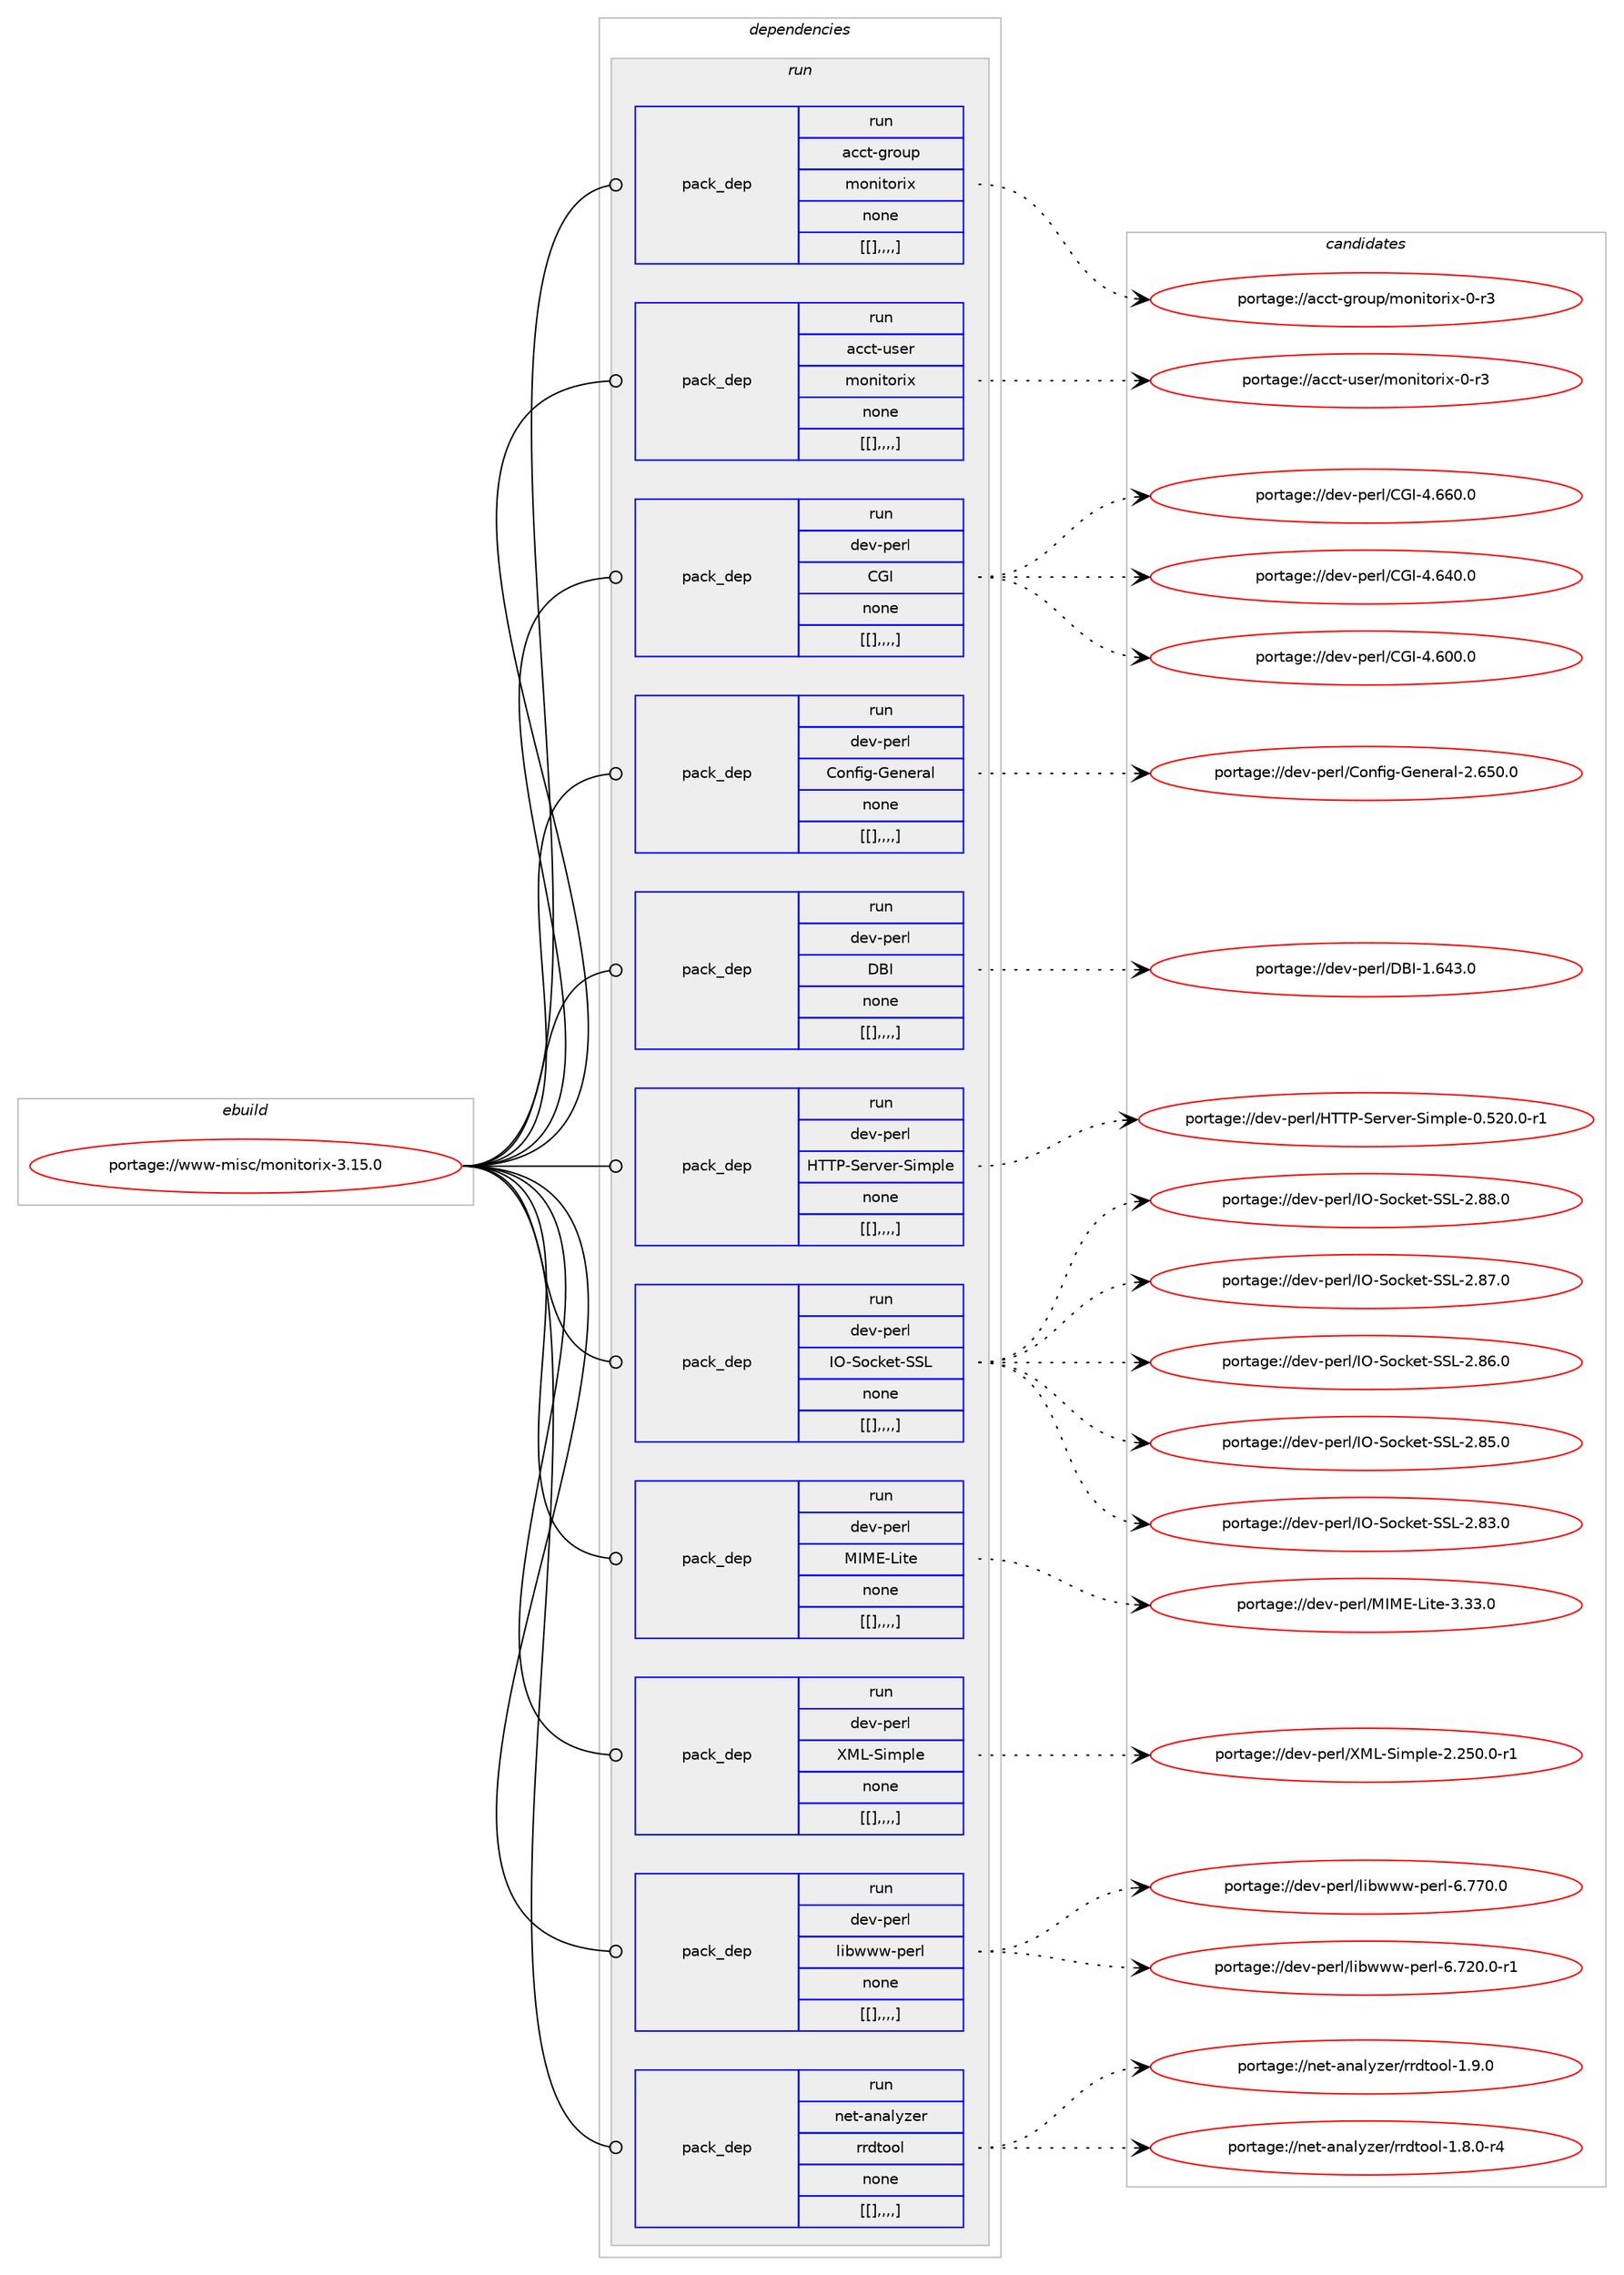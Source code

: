 digraph prolog {

# *************
# Graph options
# *************

newrank=true;
concentrate=true;
compound=true;
graph [rankdir=LR,fontname=Helvetica,fontsize=10,ranksep=1.5];#, ranksep=2.5, nodesep=0.2];
edge  [arrowhead=vee];
node  [fontname=Helvetica,fontsize=10];

# **********
# The ebuild
# **********

subgraph cluster_leftcol {
color=gray;
label=<<i>ebuild</i>>;
id [label="portage://www-misc/monitorix-3.15.0", color=red, width=4, href="../www-misc/monitorix-3.15.0.svg"];
}

# ****************
# The dependencies
# ****************

subgraph cluster_midcol {
color=gray;
label=<<i>dependencies</i>>;
subgraph cluster_compile {
fillcolor="#eeeeee";
style=filled;
label=<<i>compile</i>>;
}
subgraph cluster_compileandrun {
fillcolor="#eeeeee";
style=filled;
label=<<i>compile and run</i>>;
}
subgraph cluster_run {
fillcolor="#eeeeee";
style=filled;
label=<<i>run</i>>;
subgraph pack342469 {
dependency471314 [label=<<TABLE BORDER="0" CELLBORDER="1" CELLSPACING="0" CELLPADDING="4" WIDTH="220"><TR><TD ROWSPAN="6" CELLPADDING="30">pack_dep</TD></TR><TR><TD WIDTH="110">run</TD></TR><TR><TD>acct-group</TD></TR><TR><TD>monitorix</TD></TR><TR><TD>none</TD></TR><TR><TD>[[],,,,]</TD></TR></TABLE>>, shape=none, color=blue];
}
id:e -> dependency471314:w [weight=20,style="solid",arrowhead="odot"];
subgraph pack342470 {
dependency471315 [label=<<TABLE BORDER="0" CELLBORDER="1" CELLSPACING="0" CELLPADDING="4" WIDTH="220"><TR><TD ROWSPAN="6" CELLPADDING="30">pack_dep</TD></TR><TR><TD WIDTH="110">run</TD></TR><TR><TD>acct-user</TD></TR><TR><TD>monitorix</TD></TR><TR><TD>none</TD></TR><TR><TD>[[],,,,]</TD></TR></TABLE>>, shape=none, color=blue];
}
id:e -> dependency471315:w [weight=20,style="solid",arrowhead="odot"];
subgraph pack342471 {
dependency471316 [label=<<TABLE BORDER="0" CELLBORDER="1" CELLSPACING="0" CELLPADDING="4" WIDTH="220"><TR><TD ROWSPAN="6" CELLPADDING="30">pack_dep</TD></TR><TR><TD WIDTH="110">run</TD></TR><TR><TD>dev-perl</TD></TR><TR><TD>CGI</TD></TR><TR><TD>none</TD></TR><TR><TD>[[],,,,]</TD></TR></TABLE>>, shape=none, color=blue];
}
id:e -> dependency471316:w [weight=20,style="solid",arrowhead="odot"];
subgraph pack342472 {
dependency471317 [label=<<TABLE BORDER="0" CELLBORDER="1" CELLSPACING="0" CELLPADDING="4" WIDTH="220"><TR><TD ROWSPAN="6" CELLPADDING="30">pack_dep</TD></TR><TR><TD WIDTH="110">run</TD></TR><TR><TD>dev-perl</TD></TR><TR><TD>Config-General</TD></TR><TR><TD>none</TD></TR><TR><TD>[[],,,,]</TD></TR></TABLE>>, shape=none, color=blue];
}
id:e -> dependency471317:w [weight=20,style="solid",arrowhead="odot"];
subgraph pack342473 {
dependency471318 [label=<<TABLE BORDER="0" CELLBORDER="1" CELLSPACING="0" CELLPADDING="4" WIDTH="220"><TR><TD ROWSPAN="6" CELLPADDING="30">pack_dep</TD></TR><TR><TD WIDTH="110">run</TD></TR><TR><TD>dev-perl</TD></TR><TR><TD>DBI</TD></TR><TR><TD>none</TD></TR><TR><TD>[[],,,,]</TD></TR></TABLE>>, shape=none, color=blue];
}
id:e -> dependency471318:w [weight=20,style="solid",arrowhead="odot"];
subgraph pack342474 {
dependency471319 [label=<<TABLE BORDER="0" CELLBORDER="1" CELLSPACING="0" CELLPADDING="4" WIDTH="220"><TR><TD ROWSPAN="6" CELLPADDING="30">pack_dep</TD></TR><TR><TD WIDTH="110">run</TD></TR><TR><TD>dev-perl</TD></TR><TR><TD>HTTP-Server-Simple</TD></TR><TR><TD>none</TD></TR><TR><TD>[[],,,,]</TD></TR></TABLE>>, shape=none, color=blue];
}
id:e -> dependency471319:w [weight=20,style="solid",arrowhead="odot"];
subgraph pack342475 {
dependency471320 [label=<<TABLE BORDER="0" CELLBORDER="1" CELLSPACING="0" CELLPADDING="4" WIDTH="220"><TR><TD ROWSPAN="6" CELLPADDING="30">pack_dep</TD></TR><TR><TD WIDTH="110">run</TD></TR><TR><TD>dev-perl</TD></TR><TR><TD>IO-Socket-SSL</TD></TR><TR><TD>none</TD></TR><TR><TD>[[],,,,]</TD></TR></TABLE>>, shape=none, color=blue];
}
id:e -> dependency471320:w [weight=20,style="solid",arrowhead="odot"];
subgraph pack342476 {
dependency471321 [label=<<TABLE BORDER="0" CELLBORDER="1" CELLSPACING="0" CELLPADDING="4" WIDTH="220"><TR><TD ROWSPAN="6" CELLPADDING="30">pack_dep</TD></TR><TR><TD WIDTH="110">run</TD></TR><TR><TD>dev-perl</TD></TR><TR><TD>MIME-Lite</TD></TR><TR><TD>none</TD></TR><TR><TD>[[],,,,]</TD></TR></TABLE>>, shape=none, color=blue];
}
id:e -> dependency471321:w [weight=20,style="solid",arrowhead="odot"];
subgraph pack342477 {
dependency471322 [label=<<TABLE BORDER="0" CELLBORDER="1" CELLSPACING="0" CELLPADDING="4" WIDTH="220"><TR><TD ROWSPAN="6" CELLPADDING="30">pack_dep</TD></TR><TR><TD WIDTH="110">run</TD></TR><TR><TD>dev-perl</TD></TR><TR><TD>XML-Simple</TD></TR><TR><TD>none</TD></TR><TR><TD>[[],,,,]</TD></TR></TABLE>>, shape=none, color=blue];
}
id:e -> dependency471322:w [weight=20,style="solid",arrowhead="odot"];
subgraph pack342478 {
dependency471323 [label=<<TABLE BORDER="0" CELLBORDER="1" CELLSPACING="0" CELLPADDING="4" WIDTH="220"><TR><TD ROWSPAN="6" CELLPADDING="30">pack_dep</TD></TR><TR><TD WIDTH="110">run</TD></TR><TR><TD>dev-perl</TD></TR><TR><TD>libwww-perl</TD></TR><TR><TD>none</TD></TR><TR><TD>[[],,,,]</TD></TR></TABLE>>, shape=none, color=blue];
}
id:e -> dependency471323:w [weight=20,style="solid",arrowhead="odot"];
subgraph pack342479 {
dependency471324 [label=<<TABLE BORDER="0" CELLBORDER="1" CELLSPACING="0" CELLPADDING="4" WIDTH="220"><TR><TD ROWSPAN="6" CELLPADDING="30">pack_dep</TD></TR><TR><TD WIDTH="110">run</TD></TR><TR><TD>net-analyzer</TD></TR><TR><TD>rrdtool</TD></TR><TR><TD>none</TD></TR><TR><TD>[[],,,,]</TD></TR></TABLE>>, shape=none, color=blue];
}
id:e -> dependency471324:w [weight=20,style="solid",arrowhead="odot"];
}
}

# **************
# The candidates
# **************

subgraph cluster_choices {
rank=same;
color=gray;
label=<<i>candidates</i>>;

subgraph choice342469 {
color=black;
nodesep=1;
choice979999116451031141111171124710911111010511611111410512045484511451 [label="portage://acct-group/monitorix-0-r3", color=red, width=4,href="../acct-group/monitorix-0-r3.svg"];
dependency471314:e -> choice979999116451031141111171124710911111010511611111410512045484511451:w [style=dotted,weight="100"];
}
subgraph choice342470 {
color=black;
nodesep=1;
choice979999116451171151011144710911111010511611111410512045484511451 [label="portage://acct-user/monitorix-0-r3", color=red, width=4,href="../acct-user/monitorix-0-r3.svg"];
dependency471315:e -> choice979999116451171151011144710911111010511611111410512045484511451:w [style=dotted,weight="100"];
}
subgraph choice342471 {
color=black;
nodesep=1;
choice10010111845112101114108476771734552465454484648 [label="portage://dev-perl/CGI-4.660.0", color=red, width=4,href="../dev-perl/CGI-4.660.0.svg"];
choice10010111845112101114108476771734552465452484648 [label="portage://dev-perl/CGI-4.640.0", color=red, width=4,href="../dev-perl/CGI-4.640.0.svg"];
choice10010111845112101114108476771734552465448484648 [label="portage://dev-perl/CGI-4.600.0", color=red, width=4,href="../dev-perl/CGI-4.600.0.svg"];
dependency471316:e -> choice10010111845112101114108476771734552465454484648:w [style=dotted,weight="100"];
dependency471316:e -> choice10010111845112101114108476771734552465452484648:w [style=dotted,weight="100"];
dependency471316:e -> choice10010111845112101114108476771734552465448484648:w [style=dotted,weight="100"];
}
subgraph choice342472 {
color=black;
nodesep=1;
choice1001011184511210111410847671111101021051034571101110101114971084550465453484648 [label="portage://dev-perl/Config-General-2.650.0", color=red, width=4,href="../dev-perl/Config-General-2.650.0.svg"];
dependency471317:e -> choice1001011184511210111410847671111101021051034571101110101114971084550465453484648:w [style=dotted,weight="100"];
}
subgraph choice342473 {
color=black;
nodesep=1;
choice10010111845112101114108476866734549465452514648 [label="portage://dev-perl/DBI-1.643.0", color=red, width=4,href="../dev-perl/DBI-1.643.0.svg"];
dependency471318:e -> choice10010111845112101114108476866734549465452514648:w [style=dotted,weight="100"];
}
subgraph choice342474 {
color=black;
nodesep=1;
choice1001011184511210111410847728484804583101114118101114458310510911210810145484653504846484511449 [label="portage://dev-perl/HTTP-Server-Simple-0.520.0-r1", color=red, width=4,href="../dev-perl/HTTP-Server-Simple-0.520.0-r1.svg"];
dependency471319:e -> choice1001011184511210111410847728484804583101114118101114458310510911210810145484653504846484511449:w [style=dotted,weight="100"];
}
subgraph choice342475 {
color=black;
nodesep=1;
choice100101118451121011141084773794583111991071011164583837645504656564648 [label="portage://dev-perl/IO-Socket-SSL-2.88.0", color=red, width=4,href="../dev-perl/IO-Socket-SSL-2.88.0.svg"];
choice100101118451121011141084773794583111991071011164583837645504656554648 [label="portage://dev-perl/IO-Socket-SSL-2.87.0", color=red, width=4,href="../dev-perl/IO-Socket-SSL-2.87.0.svg"];
choice100101118451121011141084773794583111991071011164583837645504656544648 [label="portage://dev-perl/IO-Socket-SSL-2.86.0", color=red, width=4,href="../dev-perl/IO-Socket-SSL-2.86.0.svg"];
choice100101118451121011141084773794583111991071011164583837645504656534648 [label="portage://dev-perl/IO-Socket-SSL-2.85.0", color=red, width=4,href="../dev-perl/IO-Socket-SSL-2.85.0.svg"];
choice100101118451121011141084773794583111991071011164583837645504656514648 [label="portage://dev-perl/IO-Socket-SSL-2.83.0", color=red, width=4,href="../dev-perl/IO-Socket-SSL-2.83.0.svg"];
dependency471320:e -> choice100101118451121011141084773794583111991071011164583837645504656564648:w [style=dotted,weight="100"];
dependency471320:e -> choice100101118451121011141084773794583111991071011164583837645504656554648:w [style=dotted,weight="100"];
dependency471320:e -> choice100101118451121011141084773794583111991071011164583837645504656544648:w [style=dotted,weight="100"];
dependency471320:e -> choice100101118451121011141084773794583111991071011164583837645504656534648:w [style=dotted,weight="100"];
dependency471320:e -> choice100101118451121011141084773794583111991071011164583837645504656514648:w [style=dotted,weight="100"];
}
subgraph choice342476 {
color=black;
nodesep=1;
choice100101118451121011141084777737769457610511610145514651514648 [label="portage://dev-perl/MIME-Lite-3.33.0", color=red, width=4,href="../dev-perl/MIME-Lite-3.33.0.svg"];
dependency471321:e -> choice100101118451121011141084777737769457610511610145514651514648:w [style=dotted,weight="100"];
}
subgraph choice342477 {
color=black;
nodesep=1;
choice1001011184511210111410847887776458310510911210810145504650534846484511449 [label="portage://dev-perl/XML-Simple-2.250.0-r1", color=red, width=4,href="../dev-perl/XML-Simple-2.250.0-r1.svg"];
dependency471322:e -> choice1001011184511210111410847887776458310510911210810145504650534846484511449:w [style=dotted,weight="100"];
}
subgraph choice342478 {
color=black;
nodesep=1;
choice100101118451121011141084710810598119119119451121011141084554465555484648 [label="portage://dev-perl/libwww-perl-6.770.0", color=red, width=4,href="../dev-perl/libwww-perl-6.770.0.svg"];
choice1001011184511210111410847108105981191191194511210111410845544655504846484511449 [label="portage://dev-perl/libwww-perl-6.720.0-r1", color=red, width=4,href="../dev-perl/libwww-perl-6.720.0-r1.svg"];
dependency471323:e -> choice100101118451121011141084710810598119119119451121011141084554465555484648:w [style=dotted,weight="100"];
dependency471323:e -> choice1001011184511210111410847108105981191191194511210111410845544655504846484511449:w [style=dotted,weight="100"];
}
subgraph choice342479 {
color=black;
nodesep=1;
choice11010111645971109710812112210111447114114100116111111108454946574648 [label="portage://net-analyzer/rrdtool-1.9.0", color=red, width=4,href="../net-analyzer/rrdtool-1.9.0.svg"];
choice110101116459711097108121122101114471141141001161111111084549465646484511452 [label="portage://net-analyzer/rrdtool-1.8.0-r4", color=red, width=4,href="../net-analyzer/rrdtool-1.8.0-r4.svg"];
dependency471324:e -> choice11010111645971109710812112210111447114114100116111111108454946574648:w [style=dotted,weight="100"];
dependency471324:e -> choice110101116459711097108121122101114471141141001161111111084549465646484511452:w [style=dotted,weight="100"];
}
}

}
